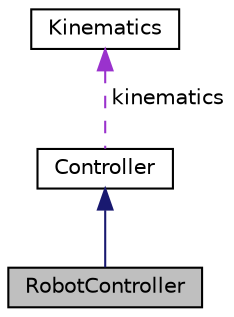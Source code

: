 digraph "RobotController"
{
 // LATEX_PDF_SIZE
  edge [fontname="Helvetica",fontsize="10",labelfontname="Helvetica",labelfontsize="10"];
  node [fontname="Helvetica",fontsize="10",shape=record];
  Node1 [label="RobotController",height=0.2,width=0.4,color="black", fillcolor="grey75", style="filled", fontcolor="black",tooltip=" "];
  Node2 -> Node1 [dir="back",color="midnightblue",fontsize="10",style="solid"];
  Node2 [label="Controller",height=0.2,width=0.4,color="black", fillcolor="white", style="filled",URL="$classController.html",tooltip=" "];
  Node3 -> Node2 [dir="back",color="darkorchid3",fontsize="10",style="dashed",label=" kinematics" ];
  Node3 [label="Kinematics",height=0.2,width=0.4,color="black", fillcolor="white", style="filled",URL="$classKinematics.html",tooltip="A class for analytical Kinematics Solving."];
}
